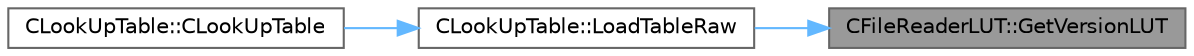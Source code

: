digraph "CFileReaderLUT::GetVersionLUT"
{
 // LATEX_PDF_SIZE
  bgcolor="transparent";
  edge [fontname=Helvetica,fontsize=10,labelfontname=Helvetica,labelfontsize=10];
  node [fontname=Helvetica,fontsize=10,shape=box,height=0.2,width=0.4];
  rankdir="RL";
  Node1 [id="Node000001",label="CFileReaderLUT::GetVersionLUT",height=0.2,width=0.4,color="gray40", fillcolor="grey60", style="filled", fontcolor="black",tooltip="Get table version as listed in input file."];
  Node1 -> Node2 [id="edge1_Node000001_Node000002",dir="back",color="steelblue1",style="solid",tooltip=" "];
  Node2 [id="Node000002",label="CLookUpTable::LoadTableRaw",height=0.2,width=0.4,color="grey40", fillcolor="white", style="filled",URL="$classCLookUpTable.html#ad11271c57df5e41f5665c181144a2b31",tooltip="Read the lookup table from file and store the data."];
  Node2 -> Node3 [id="edge2_Node000002_Node000003",dir="back",color="steelblue1",style="solid",tooltip=" "];
  Node3 [id="Node000003",label="CLookUpTable::CLookUpTable",height=0.2,width=0.4,color="grey40", fillcolor="white", style="filled",URL="$classCLookUpTable.html#ada66d28af65cd336a33e678302d05da2",tooltip=" "];
}
